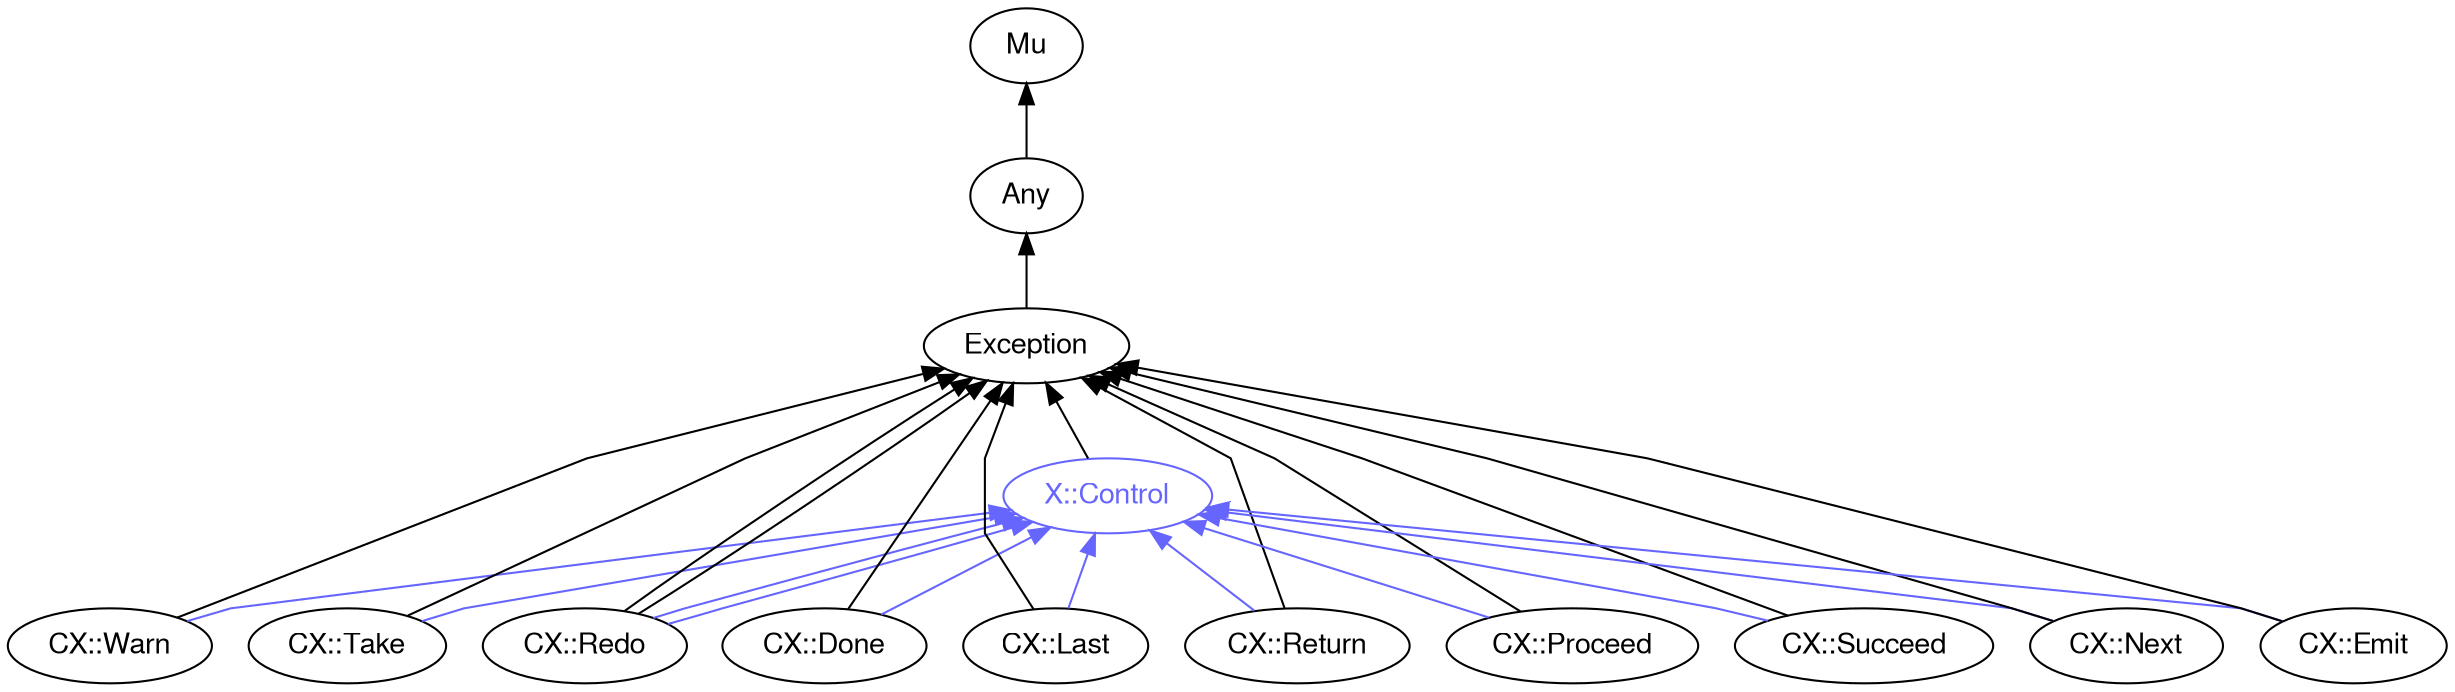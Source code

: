 digraph "perl6-type-graph" {
    rankdir=BT;
    splines=polyline;
    overlap=false; 
    // Types
    "X::Control" [color="#6666FF", fontcolor="#6666FF", href="/type/X::Control", fontname="FreeSans"];
    "Mu" [color="#000000", fontcolor="#000000", href="/type/Mu", fontname="FreeSans"];
    "Any" [color="#000000", fontcolor="#000000", href="/type/Any", fontname="FreeSans"];
    "Exception" [color="#000000", fontcolor="#000000", href="/type/Exception", fontname="FreeSans"];
    "CX::Warn" [color="#000000", fontcolor="#000000", href="/type/CX::Warn", fontname="FreeSans"];
    "CX::Take" [color="#000000", fontcolor="#000000", href="/type/CX::Take", fontname="FreeSans"];
    "CX::Redo" [color="#000000", fontcolor="#000000", href="/type/CX::Redo", fontname="FreeSans"];
    "CX::Done" [color="#000000", fontcolor="#000000", href="/type/CX::Done", fontname="FreeSans"];
    "CX::Last" [color="#000000", fontcolor="#000000", href="/type/CX::Last", fontname="FreeSans"];
    "CX::Return" [color="#000000", fontcolor="#000000", href="/type/CX::Return", fontname="FreeSans"];
    "CX::Proceed" [color="#000000", fontcolor="#000000", href="/type/CX::Proceed", fontname="FreeSans"];
    "CX::Succeed" [color="#000000", fontcolor="#000000", href="/type/CX::Succeed", fontname="FreeSans"];
    "CX::Next" [color="#000000", fontcolor="#000000", href="/type/CX::Next", fontname="FreeSans"];
    "CX::Emit" [color="#000000", fontcolor="#000000", href="/type/CX::Emit", fontname="FreeSans"];

    // Superclasses
    "X::Control" -> "Exception" [color="#000000"];
    "Any" -> "Mu" [color="#000000"];
    "Exception" -> "Any" [color="#000000"];
    "CX::Warn" -> "Exception" [color="#000000"];
    "CX::Take" -> "Exception" [color="#000000"];
    "CX::Redo" -> "Exception" [color="#000000"];
    "CX::Redo" -> "Exception" [color="#000000"];
    "CX::Done" -> "Exception" [color="#000000"];
    "CX::Last" -> "Exception" [color="#000000"];
    "CX::Return" -> "Exception" [color="#000000"];
    "CX::Proceed" -> "Exception" [color="#000000"];
    "CX::Succeed" -> "Exception" [color="#000000"];
    "CX::Next" -> "Exception" [color="#000000"];
    "CX::Emit" -> "Exception" [color="#000000"];

    // Roles
    "CX::Warn" -> "X::Control" [color="#6666FF"];
    "CX::Take" -> "X::Control" [color="#6666FF"];
    "CX::Redo" -> "X::Control" [color="#6666FF"];
    "CX::Redo" -> "X::Control" [color="#6666FF"];
    "CX::Done" -> "X::Control" [color="#6666FF"];
    "CX::Last" -> "X::Control" [color="#6666FF"];
    "CX::Return" -> "X::Control" [color="#6666FF"];
    "CX::Proceed" -> "X::Control" [color="#6666FF"];
    "CX::Succeed" -> "X::Control" [color="#6666FF"];
    "CX::Next" -> "X::Control" [color="#6666FF"];
    "CX::Emit" -> "X::Control" [color="#6666FF"];
}
